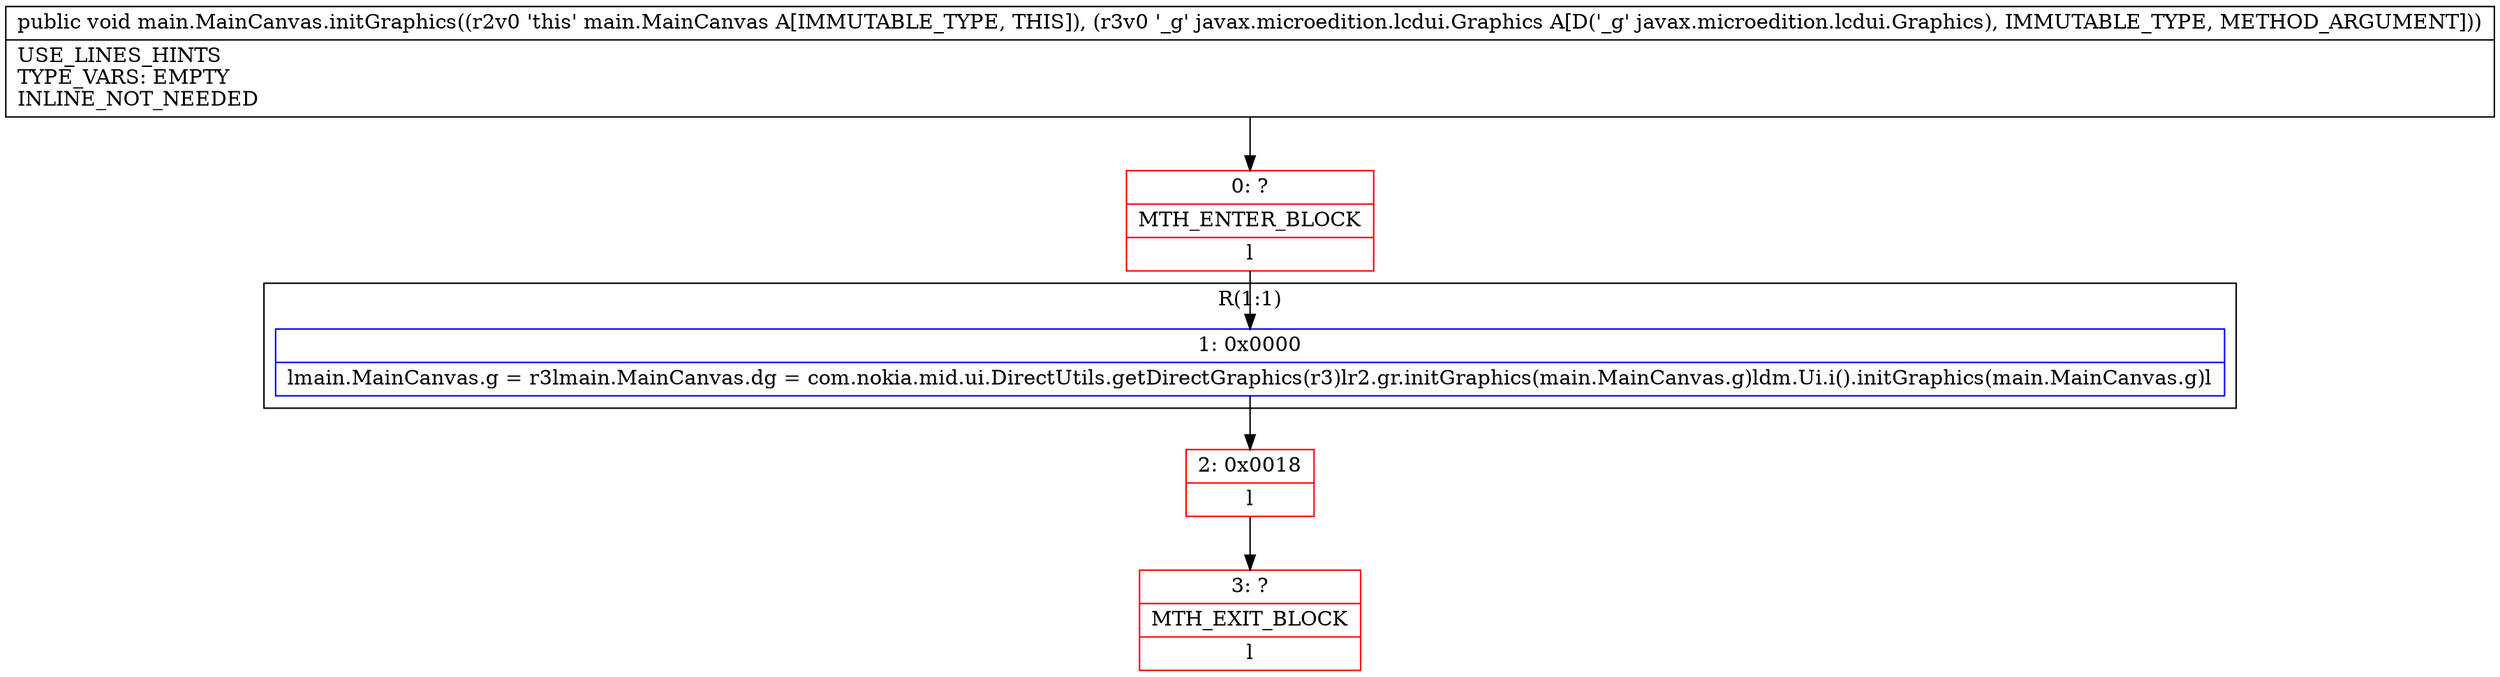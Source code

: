 digraph "CFG formain.MainCanvas.initGraphics(Ljavax\/microedition\/lcdui\/Graphics;)V" {
subgraph cluster_Region_395572243 {
label = "R(1:1)";
node [shape=record,color=blue];
Node_1 [shape=record,label="{1\:\ 0x0000|lmain.MainCanvas.g = r3lmain.MainCanvas.dg = com.nokia.mid.ui.DirectUtils.getDirectGraphics(r3)lr2.gr.initGraphics(main.MainCanvas.g)ldm.Ui.i().initGraphics(main.MainCanvas.g)l}"];
}
Node_0 [shape=record,color=red,label="{0\:\ ?|MTH_ENTER_BLOCK\l|l}"];
Node_2 [shape=record,color=red,label="{2\:\ 0x0018|l}"];
Node_3 [shape=record,color=red,label="{3\:\ ?|MTH_EXIT_BLOCK\l|l}"];
MethodNode[shape=record,label="{public void main.MainCanvas.initGraphics((r2v0 'this' main.MainCanvas A[IMMUTABLE_TYPE, THIS]), (r3v0 '_g' javax.microedition.lcdui.Graphics A[D('_g' javax.microedition.lcdui.Graphics), IMMUTABLE_TYPE, METHOD_ARGUMENT]))  | USE_LINES_HINTS\lTYPE_VARS: EMPTY\lINLINE_NOT_NEEDED\l}"];
MethodNode -> Node_0;
Node_1 -> Node_2;
Node_0 -> Node_1;
Node_2 -> Node_3;
}

